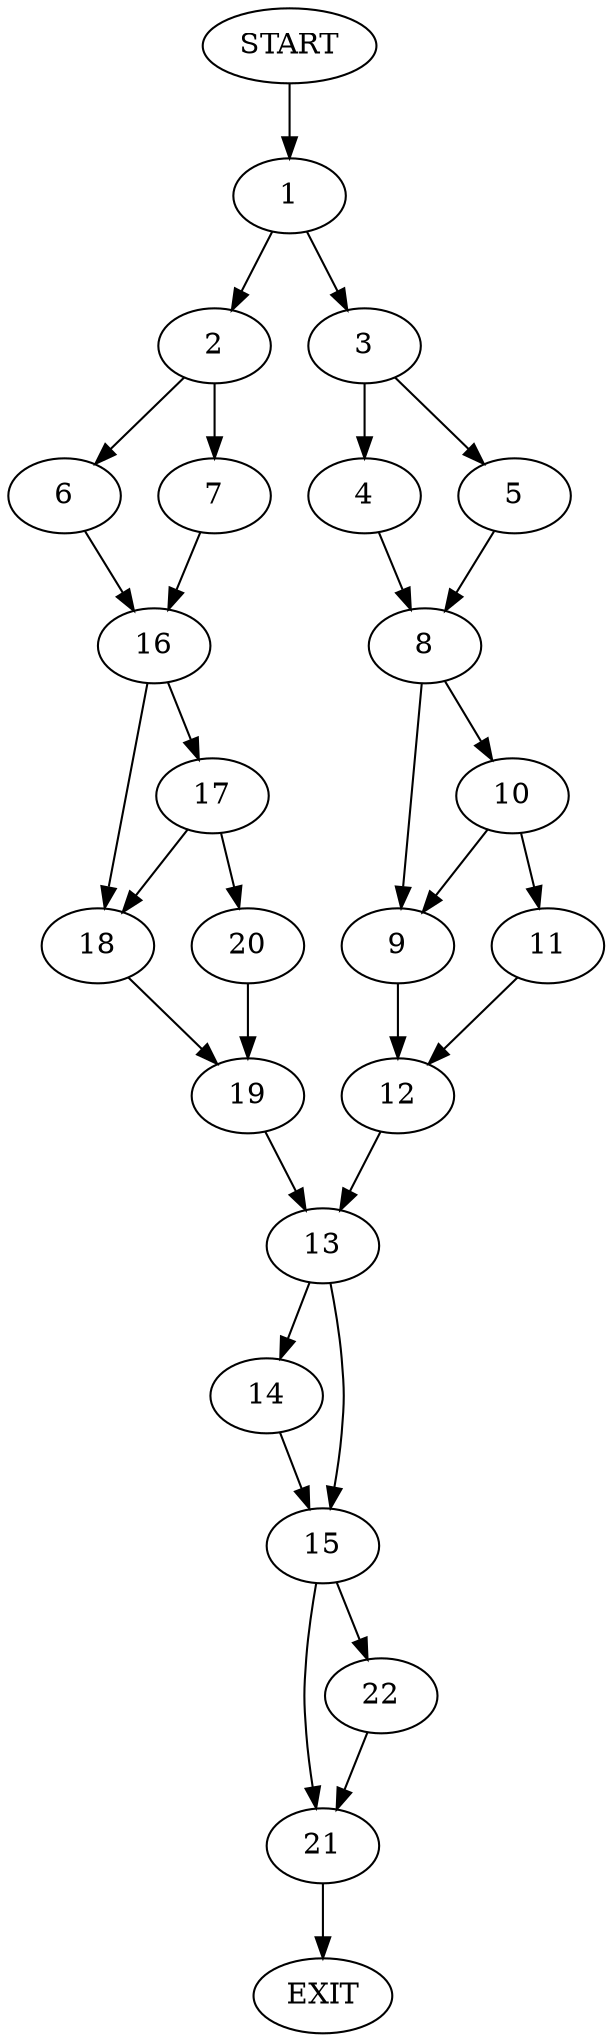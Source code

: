 digraph {
0 [label="START"]
23 [label="EXIT"]
0 -> 1
1 -> 2
1 -> 3
3 -> 4
3 -> 5
2 -> 6
2 -> 7
5 -> 8
4 -> 8
8 -> 9
8 -> 10
10 -> 11
10 -> 9
9 -> 12
11 -> 12
12 -> 13
13 -> 14
13 -> 15
6 -> 16
7 -> 16
16 -> 17
16 -> 18
18 -> 19
17 -> 20
17 -> 18
20 -> 19
19 -> 13
14 -> 15
15 -> 21
15 -> 22
22 -> 21
21 -> 23
}
